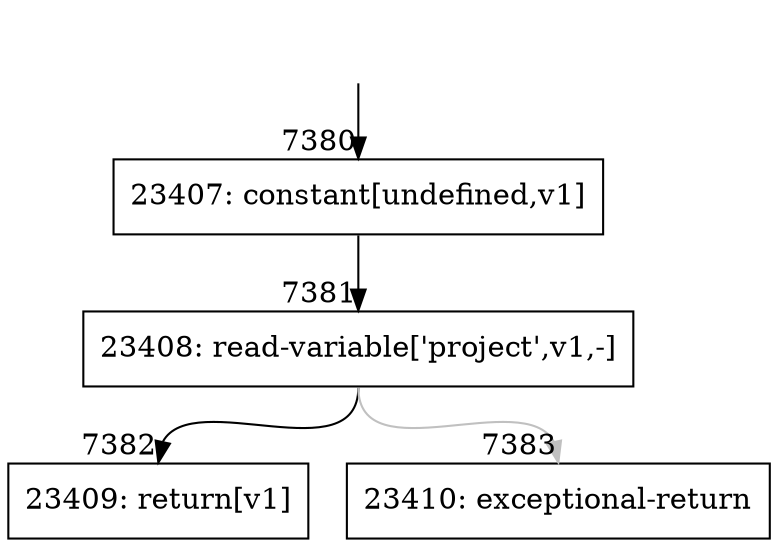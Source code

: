 digraph {
rankdir="TD"
BB_entry692[shape=none,label=""];
BB_entry692 -> BB7380 [tailport=s, headport=n, headlabel="    7380"]
BB7380 [shape=record label="{23407: constant[undefined,v1]}" ] 
BB7380 -> BB7381 [tailport=s, headport=n, headlabel="      7381"]
BB7381 [shape=record label="{23408: read-variable['project',v1,-]}" ] 
BB7381 -> BB7382 [tailport=s, headport=n, headlabel="      7382"]
BB7381 -> BB7383 [tailport=s, headport=n, color=gray, headlabel="      7383"]
BB7382 [shape=record label="{23409: return[v1]}" ] 
BB7383 [shape=record label="{23410: exceptional-return}" ] 
//#$~ 4303
}
